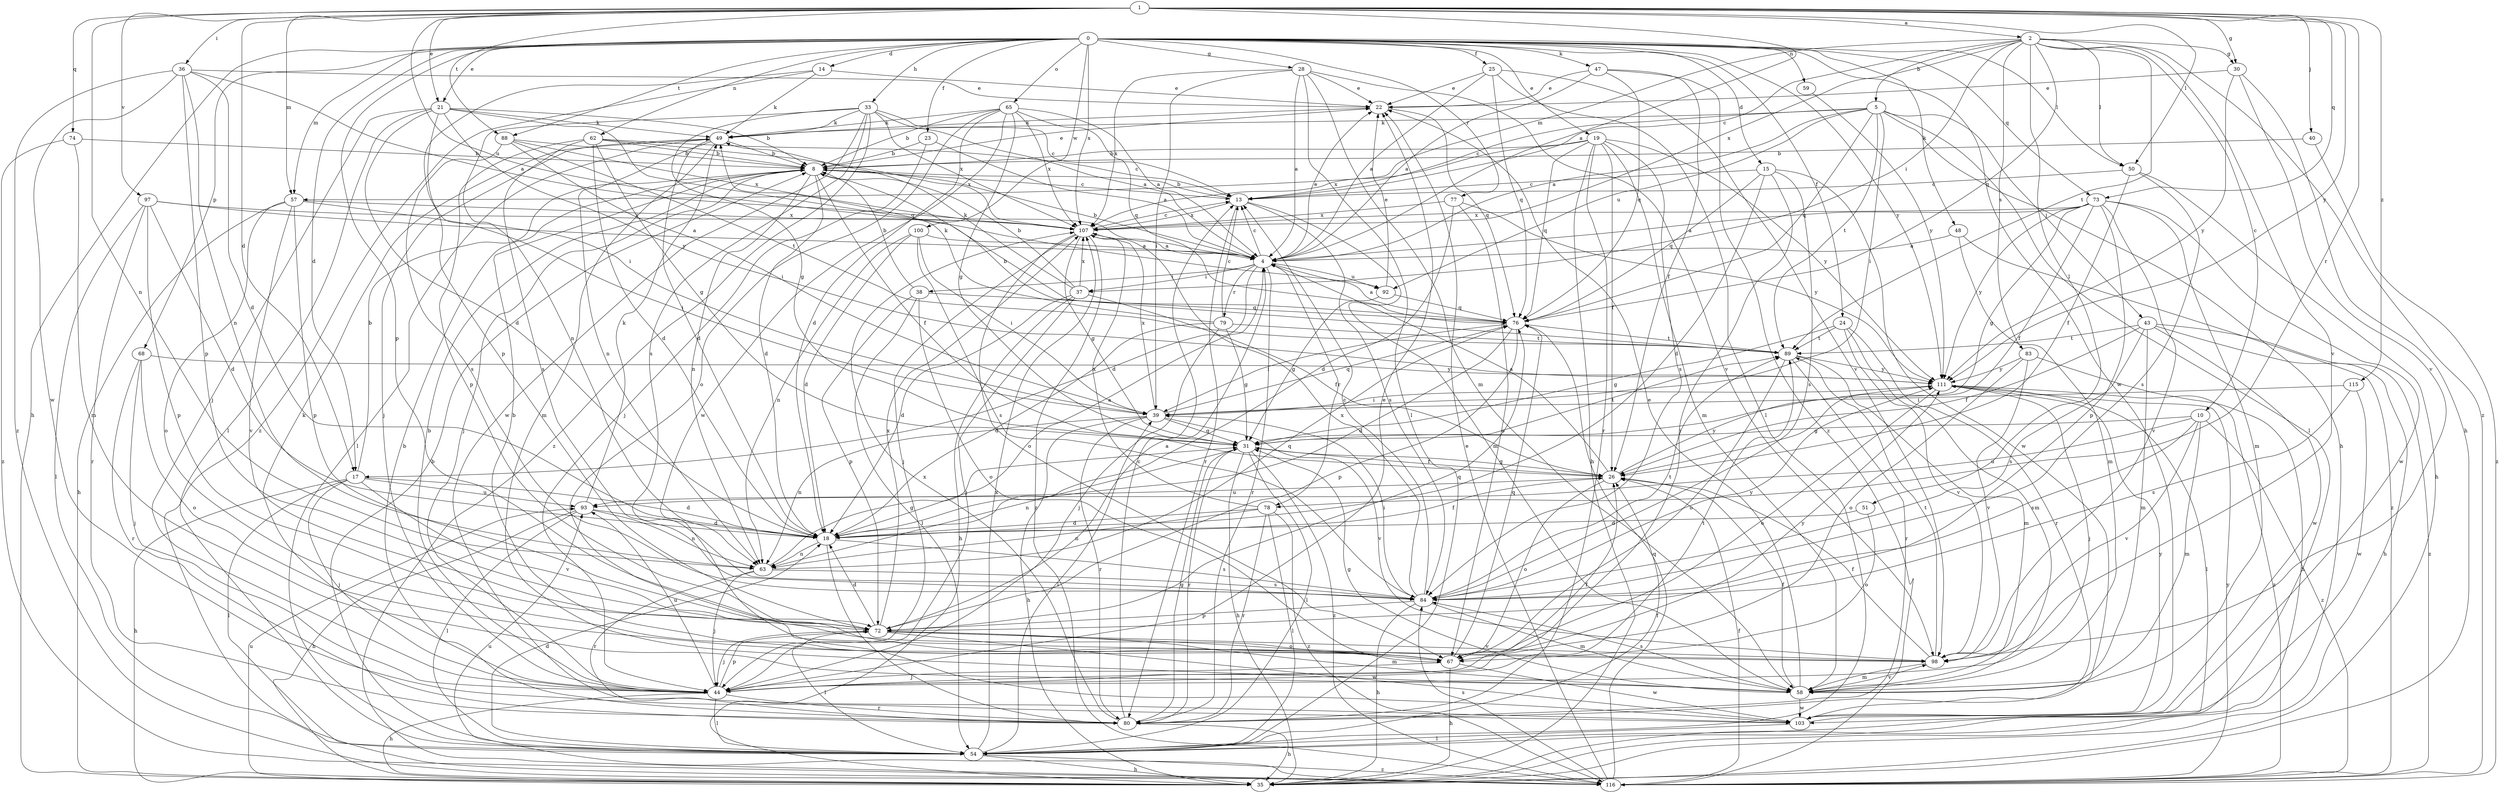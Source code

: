 strict digraph  {
0;
1;
2;
4;
5;
8;
10;
13;
14;
15;
17;
18;
19;
21;
22;
23;
24;
25;
26;
28;
30;
31;
33;
35;
36;
37;
38;
39;
40;
43;
44;
47;
48;
49;
50;
51;
54;
57;
58;
59;
62;
63;
65;
67;
68;
72;
73;
74;
76;
77;
78;
79;
80;
83;
84;
88;
89;
92;
93;
97;
98;
100;
103;
107;
111;
115;
116;
0 -> 14  [label=d];
0 -> 15  [label=d];
0 -> 17  [label=d];
0 -> 19  [label=e];
0 -> 21  [label=e];
0 -> 23  [label=f];
0 -> 24  [label=f];
0 -> 25  [label=f];
0 -> 28  [label=g];
0 -> 33  [label=h];
0 -> 35  [label=h];
0 -> 47  [label=k];
0 -> 48  [label=k];
0 -> 50  [label=l];
0 -> 57  [label=m];
0 -> 59  [label=n];
0 -> 62  [label=n];
0 -> 65  [label=o];
0 -> 68  [label=p];
0 -> 72  [label=p];
0 -> 73  [label=q];
0 -> 77  [label=r];
0 -> 88  [label=t];
0 -> 100  [label=w];
0 -> 103  [label=w];
0 -> 107  [label=x];
0 -> 111  [label=y];
1 -> 2  [label=a];
1 -> 4  [label=a];
1 -> 17  [label=d];
1 -> 21  [label=e];
1 -> 30  [label=g];
1 -> 36  [label=i];
1 -> 40  [label=j];
1 -> 50  [label=l];
1 -> 57  [label=m];
1 -> 63  [label=n];
1 -> 73  [label=q];
1 -> 74  [label=q];
1 -> 78  [label=r];
1 -> 88  [label=t];
1 -> 92  [label=u];
1 -> 97  [label=v];
1 -> 111  [label=y];
1 -> 115  [label=z];
2 -> 5  [label=b];
2 -> 10  [label=c];
2 -> 13  [label=c];
2 -> 30  [label=g];
2 -> 37  [label=i];
2 -> 50  [label=l];
2 -> 51  [label=l];
2 -> 57  [label=m];
2 -> 76  [label=q];
2 -> 83  [label=s];
2 -> 89  [label=t];
2 -> 98  [label=v];
2 -> 107  [label=x];
2 -> 116  [label=z];
4 -> 8  [label=b];
4 -> 13  [label=c];
4 -> 17  [label=d];
4 -> 22  [label=e];
4 -> 37  [label=i];
4 -> 38  [label=i];
4 -> 78  [label=r];
4 -> 79  [label=r];
4 -> 80  [label=r];
4 -> 92  [label=u];
5 -> 4  [label=a];
5 -> 13  [label=c];
5 -> 35  [label=h];
5 -> 39  [label=i];
5 -> 43  [label=j];
5 -> 49  [label=k];
5 -> 54  [label=l];
5 -> 76  [label=q];
5 -> 89  [label=t];
5 -> 92  [label=u];
8 -> 13  [label=c];
8 -> 18  [label=d];
8 -> 22  [label=e];
8 -> 26  [label=f];
8 -> 44  [label=j];
8 -> 63  [label=n];
10 -> 31  [label=g];
10 -> 58  [label=m];
10 -> 84  [label=s];
10 -> 93  [label=u];
10 -> 98  [label=v];
10 -> 116  [label=z];
13 -> 8  [label=b];
13 -> 58  [label=m];
13 -> 80  [label=r];
13 -> 84  [label=s];
13 -> 107  [label=x];
14 -> 22  [label=e];
14 -> 49  [label=k];
14 -> 72  [label=p];
14 -> 116  [label=z];
15 -> 13  [label=c];
15 -> 18  [label=d];
15 -> 44  [label=j];
15 -> 76  [label=q];
15 -> 84  [label=s];
15 -> 103  [label=w];
17 -> 8  [label=b];
17 -> 18  [label=d];
17 -> 35  [label=h];
17 -> 44  [label=j];
17 -> 54  [label=l];
17 -> 93  [label=u];
17 -> 98  [label=v];
18 -> 4  [label=a];
18 -> 26  [label=f];
18 -> 63  [label=n];
18 -> 80  [label=r];
18 -> 84  [label=s];
19 -> 8  [label=b];
19 -> 26  [label=f];
19 -> 35  [label=h];
19 -> 58  [label=m];
19 -> 76  [label=q];
19 -> 80  [label=r];
19 -> 84  [label=s];
19 -> 107  [label=x];
19 -> 111  [label=y];
21 -> 8  [label=b];
21 -> 18  [label=d];
21 -> 39  [label=i];
21 -> 44  [label=j];
21 -> 49  [label=k];
21 -> 54  [label=l];
21 -> 76  [label=q];
21 -> 111  [label=y];
22 -> 49  [label=k];
22 -> 76  [label=q];
23 -> 4  [label=a];
23 -> 8  [label=b];
23 -> 44  [label=j];
24 -> 31  [label=g];
24 -> 58  [label=m];
24 -> 80  [label=r];
24 -> 89  [label=t];
24 -> 98  [label=v];
25 -> 4  [label=a];
25 -> 22  [label=e];
25 -> 54  [label=l];
25 -> 76  [label=q];
25 -> 98  [label=v];
26 -> 4  [label=a];
26 -> 31  [label=g];
26 -> 67  [label=o];
26 -> 93  [label=u];
26 -> 111  [label=y];
28 -> 4  [label=a];
28 -> 22  [label=e];
28 -> 39  [label=i];
28 -> 54  [label=l];
28 -> 58  [label=m];
28 -> 98  [label=v];
28 -> 107  [label=x];
30 -> 22  [label=e];
30 -> 35  [label=h];
30 -> 98  [label=v];
30 -> 111  [label=y];
31 -> 26  [label=f];
31 -> 35  [label=h];
31 -> 54  [label=l];
31 -> 63  [label=n];
31 -> 80  [label=r];
31 -> 89  [label=t];
31 -> 116  [label=z];
33 -> 4  [label=a];
33 -> 13  [label=c];
33 -> 31  [label=g];
33 -> 49  [label=k];
33 -> 63  [label=n];
33 -> 84  [label=s];
33 -> 103  [label=w];
33 -> 107  [label=x];
33 -> 116  [label=z];
35 -> 93  [label=u];
36 -> 4  [label=a];
36 -> 18  [label=d];
36 -> 22  [label=e];
36 -> 63  [label=n];
36 -> 72  [label=p];
36 -> 103  [label=w];
36 -> 116  [label=z];
37 -> 8  [label=b];
37 -> 18  [label=d];
37 -> 26  [label=f];
37 -> 35  [label=h];
37 -> 44  [label=j];
37 -> 49  [label=k];
37 -> 107  [label=x];
38 -> 8  [label=b];
38 -> 54  [label=l];
38 -> 67  [label=o];
38 -> 72  [label=p];
38 -> 76  [label=q];
39 -> 31  [label=g];
39 -> 35  [label=h];
39 -> 63  [label=n];
39 -> 76  [label=q];
39 -> 80  [label=r];
39 -> 98  [label=v];
39 -> 107  [label=x];
40 -> 8  [label=b];
40 -> 116  [label=z];
43 -> 26  [label=f];
43 -> 35  [label=h];
43 -> 58  [label=m];
43 -> 84  [label=s];
43 -> 89  [label=t];
43 -> 103  [label=w];
43 -> 116  [label=z];
44 -> 8  [label=b];
44 -> 22  [label=e];
44 -> 26  [label=f];
44 -> 35  [label=h];
44 -> 49  [label=k];
44 -> 54  [label=l];
44 -> 72  [label=p];
44 -> 80  [label=r];
44 -> 89  [label=t];
44 -> 93  [label=u];
47 -> 4  [label=a];
47 -> 22  [label=e];
47 -> 26  [label=f];
47 -> 76  [label=q];
47 -> 116  [label=z];
48 -> 4  [label=a];
48 -> 58  [label=m];
48 -> 116  [label=z];
49 -> 8  [label=b];
49 -> 18  [label=d];
49 -> 44  [label=j];
49 -> 54  [label=l];
49 -> 58  [label=m];
49 -> 63  [label=n];
50 -> 13  [label=c];
50 -> 26  [label=f];
50 -> 35  [label=h];
50 -> 84  [label=s];
51 -> 18  [label=d];
51 -> 67  [label=o];
54 -> 8  [label=b];
54 -> 18  [label=d];
54 -> 26  [label=f];
54 -> 35  [label=h];
54 -> 39  [label=i];
54 -> 107  [label=x];
54 -> 116  [label=z];
57 -> 35  [label=h];
57 -> 39  [label=i];
57 -> 67  [label=o];
57 -> 72  [label=p];
57 -> 98  [label=v];
57 -> 107  [label=x];
58 -> 22  [label=e];
58 -> 26  [label=f];
58 -> 31  [label=g];
58 -> 84  [label=s];
58 -> 98  [label=v];
58 -> 103  [label=w];
59 -> 111  [label=y];
62 -> 8  [label=b];
62 -> 13  [label=c];
62 -> 18  [label=d];
62 -> 31  [label=g];
62 -> 72  [label=p];
62 -> 84  [label=s];
62 -> 107  [label=x];
63 -> 31  [label=g];
63 -> 44  [label=j];
63 -> 76  [label=q];
63 -> 80  [label=r];
63 -> 84  [label=s];
65 -> 4  [label=a];
65 -> 8  [label=b];
65 -> 18  [label=d];
65 -> 31  [label=g];
65 -> 49  [label=k];
65 -> 67  [label=o];
65 -> 76  [label=q];
65 -> 103  [label=w];
65 -> 107  [label=x];
67 -> 8  [label=b];
67 -> 35  [label=h];
67 -> 44  [label=j];
67 -> 76  [label=q];
67 -> 103  [label=w];
67 -> 111  [label=y];
68 -> 44  [label=j];
68 -> 67  [label=o];
68 -> 80  [label=r];
68 -> 111  [label=y];
72 -> 4  [label=a];
72 -> 18  [label=d];
72 -> 44  [label=j];
72 -> 54  [label=l];
72 -> 58  [label=m];
72 -> 67  [label=o];
72 -> 76  [label=q];
72 -> 98  [label=v];
72 -> 103  [label=w];
72 -> 107  [label=x];
73 -> 4  [label=a];
73 -> 26  [label=f];
73 -> 31  [label=g];
73 -> 58  [label=m];
73 -> 72  [label=p];
73 -> 98  [label=v];
73 -> 103  [label=w];
73 -> 107  [label=x];
73 -> 111  [label=y];
74 -> 8  [label=b];
74 -> 58  [label=m];
74 -> 116  [label=z];
76 -> 4  [label=a];
76 -> 18  [label=d];
76 -> 39  [label=i];
76 -> 72  [label=p];
76 -> 89  [label=t];
77 -> 18  [label=d];
77 -> 67  [label=o];
77 -> 107  [label=x];
77 -> 111  [label=y];
78 -> 18  [label=d];
78 -> 54  [label=l];
78 -> 63  [label=n];
78 -> 80  [label=r];
78 -> 107  [label=x];
78 -> 116  [label=z];
79 -> 13  [label=c];
79 -> 18  [label=d];
79 -> 31  [label=g];
79 -> 44  [label=j];
79 -> 49  [label=k];
79 -> 89  [label=t];
80 -> 8  [label=b];
80 -> 13  [label=c];
80 -> 31  [label=g];
80 -> 35  [label=h];
80 -> 107  [label=x];
83 -> 35  [label=h];
83 -> 67  [label=o];
83 -> 98  [label=v];
83 -> 111  [label=y];
84 -> 13  [label=c];
84 -> 35  [label=h];
84 -> 39  [label=i];
84 -> 58  [label=m];
84 -> 72  [label=p];
84 -> 89  [label=t];
84 -> 107  [label=x];
84 -> 111  [label=y];
88 -> 8  [label=b];
88 -> 39  [label=i];
88 -> 84  [label=s];
88 -> 89  [label=t];
88 -> 107  [label=x];
89 -> 8  [label=b];
89 -> 58  [label=m];
89 -> 67  [label=o];
89 -> 80  [label=r];
89 -> 111  [label=y];
92 -> 22  [label=e];
92 -> 31  [label=g];
92 -> 76  [label=q];
93 -> 18  [label=d];
93 -> 35  [label=h];
93 -> 49  [label=k];
93 -> 54  [label=l];
93 -> 63  [label=n];
97 -> 4  [label=a];
97 -> 18  [label=d];
97 -> 54  [label=l];
97 -> 72  [label=p];
97 -> 80  [label=r];
97 -> 107  [label=x];
98 -> 26  [label=f];
98 -> 58  [label=m];
98 -> 89  [label=t];
100 -> 4  [label=a];
100 -> 18  [label=d];
100 -> 39  [label=i];
100 -> 63  [label=n];
100 -> 84  [label=s];
103 -> 54  [label=l];
103 -> 111  [label=y];
107 -> 4  [label=a];
107 -> 13  [label=c];
107 -> 31  [label=g];
107 -> 44  [label=j];
107 -> 67  [label=o];
107 -> 116  [label=z];
111 -> 39  [label=i];
111 -> 44  [label=j];
111 -> 54  [label=l];
111 -> 67  [label=o];
111 -> 116  [label=z];
115 -> 39  [label=i];
115 -> 84  [label=s];
115 -> 103  [label=w];
116 -> 22  [label=e];
116 -> 26  [label=f];
116 -> 76  [label=q];
116 -> 84  [label=s];
116 -> 93  [label=u];
116 -> 111  [label=y];
}
